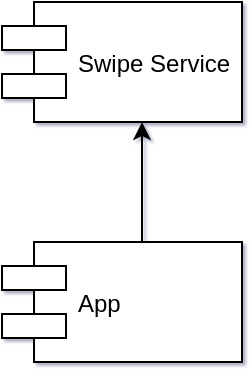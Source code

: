 <mxfile version="12.1.3" type="github" pages="1">
  <diagram id="eSeaNw2GithJxdGABO0R" name="Page-1">
    <mxGraphModel dx="1768" dy="1092" grid="0" gridSize="10" guides="1" tooltips="1" connect="1" arrows="1" fold="1" page="1" pageScale="1" pageWidth="413" pageHeight="291" background="none" math="0" shadow="1">
      <root>
        <mxCell id="0"/>
        <mxCell id="1" parent="0"/>
        <mxCell id="sySPXVt8ZNQNiC04dRN2-1" value="Swipe Service" style="shape=component;align=left;spacingLeft=36;" parent="1" vertex="1">
          <mxGeometry x="144" y="55" width="120" height="60" as="geometry"/>
        </mxCell>
        <mxCell id="sySPXVt8ZNQNiC04dRN2-4" style="edgeStyle=orthogonalEdgeStyle;rounded=0;orthogonalLoop=1;jettySize=auto;html=1;" parent="1" source="sySPXVt8ZNQNiC04dRN2-3" target="sySPXVt8ZNQNiC04dRN2-1" edge="1">
          <mxGeometry relative="1" as="geometry">
            <Array as="points">
              <mxPoint x="214" y="155"/>
              <mxPoint x="214" y="155"/>
            </Array>
          </mxGeometry>
        </mxCell>
        <mxCell id="sySPXVt8ZNQNiC04dRN2-3" value="App" style="shape=component;align=left;spacingLeft=36;" parent="1" vertex="1">
          <mxGeometry x="144" y="175" width="120" height="60" as="geometry"/>
        </mxCell>
      </root>
    </mxGraphModel>
  </diagram>
</mxfile>

